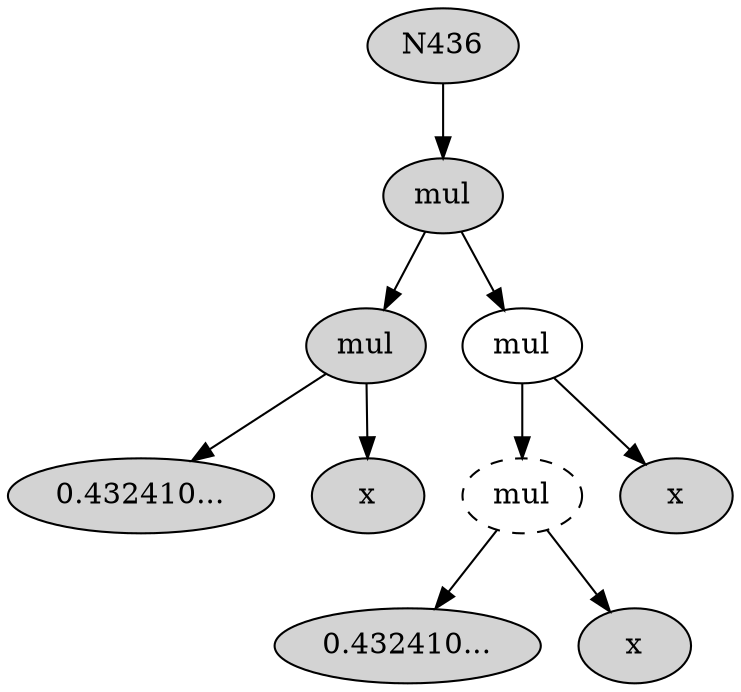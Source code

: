  digraph G436 {
N436[ style="filled"  label="N436"];
N436 -> N437;
N437[ style="filled"  label="mul"];
N437 -> N438;
N438[ style="filled"  label="mul"];
N438 -> N439;
N439[ style="filled"  label="0.432410..."];
N438 -> N440;
N440[ style="filled"  label="x"];
N437 -> N441;
N441[ style="solid"  label="mul"];
N441 -> N446;
N446[ style="dashed"  label="mul"];
N446 -> N447;
N447[ style="filled"  label="0.432410..."];
N446 -> N448;
N448[ style="filled"  label="x"];
N441 -> N443;
N443[ style="filled"  label="x"];
}
